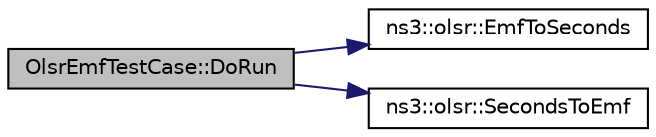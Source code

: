 digraph "OlsrEmfTestCase::DoRun"
{
 // LATEX_PDF_SIZE
  edge [fontname="Helvetica",fontsize="10",labelfontname="Helvetica",labelfontsize="10"];
  node [fontname="Helvetica",fontsize="10",shape=record];
  rankdir="LR";
  Node1 [label="OlsrEmfTestCase::DoRun",height=0.2,width=0.4,color="black", fillcolor="grey75", style="filled", fontcolor="black",tooltip="Implementation to actually run this TestCase."];
  Node1 -> Node2 [color="midnightblue",fontsize="10",style="solid",fontname="Helvetica"];
  Node2 [label="ns3::olsr::EmfToSeconds",height=0.2,width=0.4,color="black", fillcolor="white", style="filled",URL="$namespacens3_1_1olsr.html#a6d7d7cac3867eec9f70686ab69f1ded6",tooltip="Converts a number of seconds in the mantissa/exponent format to a decimal number."];
  Node1 -> Node3 [color="midnightblue",fontsize="10",style="solid",fontname="Helvetica"];
  Node3 [label="ns3::olsr::SecondsToEmf",height=0.2,width=0.4,color="black", fillcolor="white", style="filled",URL="$namespacens3_1_1olsr.html#aa544b806b38a4a63280ce21a9b706628",tooltip="Converts a decimal number of seconds to the mantissa/exponent format."];
}
